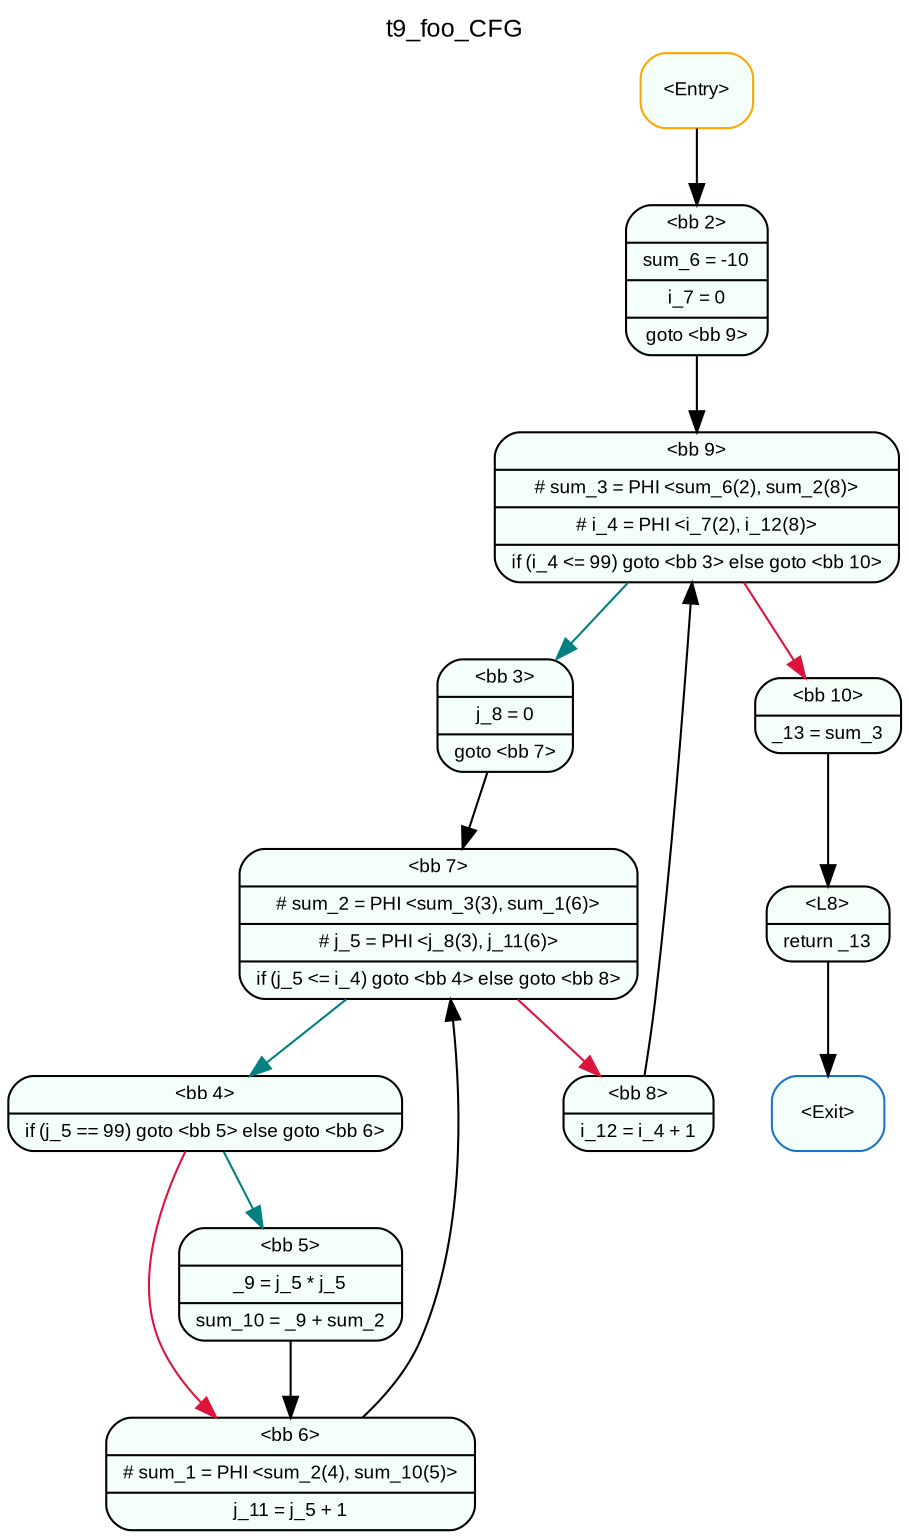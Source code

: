 digraph t9_foo_CFG { 
	label=t9_foo_CFG
	center=true
	labelloc=top
	fontname=Arial
	fontsize=12
	edge[fontname=Arial, fontsize=10]
	node[fontname=Arial, fontsize=9]

		Node_0 -> Node_1 [color=black]
		Node_1 -> Node_2 [color=black]
		Node_2 -> Node_3 [color=teal]
		Node_3 -> Node_4 [color=black]
		Node_4 -> Node_5 [color=teal]
		Node_5 -> Node_6 [color=teal]
		Node_6 -> Node_7 [color=black]
		Node_7 -> Node_4 [color=black]
		Node_5 -> Node_7 [color=crimson]
		Node_4 -> Node_8 [color=crimson]
		Node_8 -> Node_2 [color=black]
		Node_2 -> Node_9 [color=crimson]
		Node_9 -> Node_10 [color=black]
		Node_10 -> Node_11 [color=black]

	Node_1 [fillcolor=mintcream, color=black, shape=Mrecord, style=filled, label="{ \<bb 2\>|sum_6 = -10|i_7 = 0|goto \<bb 9\> }"]
	Node_4 [fillcolor=mintcream, color=black, shape=Mrecord, style=filled, label="{ \<bb 7\>|# sum_2 = PHI \<sum_3(3), sum_1(6)\>|# j_5 = PHI \<j_8(3), j_11(6)\>|if (j_5 \<= i_4) goto \<bb 4\> else goto \<bb 8\> }"]
	Node_6 [fillcolor=mintcream, color=black, shape=Mrecord, style=filled, label="{ \<bb 5\>|_9 = j_5 * j_5|sum_10 = _9 + sum_2 }"]
	Node_7 [fillcolor=mintcream, color=black, shape=Mrecord, style=filled, label="{ \<bb 6\>|# sum_1 = PHI \<sum_2(4), sum_10(5)\>|j_11 = j_5 + 1 }"]
	Node_9 [fillcolor=mintcream, color=black, shape=Mrecord, style=filled, label="{ \<bb 10\>|_13 = sum_3 }"]
	Node_8 [fillcolor=mintcream, color=black, shape=Mrecord, style=filled, label="{ \<bb 8\>|i_12 = i_4 + 1 }"]
	Node_3 [fillcolor=mintcream, color=black, shape=Mrecord, style=filled, label="{ \<bb 3\>|j_8 = 0|goto \<bb 7\> }"]
	Node_10 [fillcolor=mintcream, color=black, shape=Mrecord, style=filled, label="{ \<L8\>|return _13 }"]
	Node_11 [fillcolor=mintcream, color=dodgerblue3, shape=Mrecord, style=filled, label="{ \<Exit\> }"]
	Node_0 [fillcolor=mintcream, color=orange, shape=Mrecord, style=filled, label="{ \<Entry\> }"]
	Node_2 [fillcolor=mintcream, color=black, shape=Mrecord, style=filled, label="{ \<bb 9\>|# sum_3 = PHI \<sum_6(2), sum_2(8)\>|# i_4 = PHI \<i_7(2), i_12(8)\>|if (i_4 \<= 99) goto \<bb 3\> else goto \<bb 10\> }"]
	Node_5 [fillcolor=mintcream, color=black, shape=Mrecord, style=filled, label="{ \<bb 4\>|if (j_5 == 99) goto \<bb 5\> else goto \<bb 6\> }"]
}
